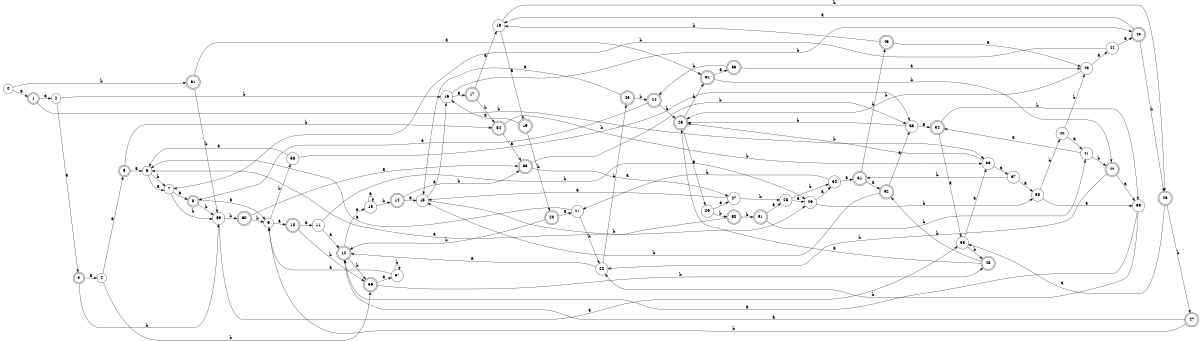 digraph n50_10 {
__start0 [label="" shape="none"];

rankdir=LR;
size="8,5";

s0 [style="filled", color="black", fillcolor="white" shape="circle", label="0"];
s1 [style="rounded,filled", color="black", fillcolor="white" shape="doublecircle", label="1"];
s2 [style="filled", color="black", fillcolor="white" shape="circle", label="2"];
s3 [style="rounded,filled", color="black", fillcolor="white" shape="doublecircle", label="3"];
s4 [style="filled", color="black", fillcolor="white" shape="circle", label="4"];
s5 [style="rounded,filled", color="black", fillcolor="white" shape="doublecircle", label="5"];
s6 [style="filled", color="black", fillcolor="white" shape="circle", label="6"];
s7 [style="filled", color="black", fillcolor="white" shape="circle", label="7"];
s8 [style="rounded,filled", color="black", fillcolor="white" shape="doublecircle", label="8"];
s9 [style="filled", color="black", fillcolor="white" shape="circle", label="9"];
s10 [style="rounded,filled", color="black", fillcolor="white" shape="doublecircle", label="10"];
s11 [style="filled", color="black", fillcolor="white" shape="circle", label="11"];
s12 [style="rounded,filled", color="black", fillcolor="white" shape="doublecircle", label="12"];
s13 [style="filled", color="black", fillcolor="white" shape="circle", label="13"];
s14 [style="rounded,filled", color="black", fillcolor="white" shape="doublecircle", label="14"];
s15 [style="filled", color="black", fillcolor="white" shape="circle", label="15"];
s16 [style="filled", color="black", fillcolor="white" shape="circle", label="16"];
s17 [style="rounded,filled", color="black", fillcolor="white" shape="doublecircle", label="17"];
s18 [style="filled", color="black", fillcolor="white" shape="circle", label="18"];
s19 [style="rounded,filled", color="black", fillcolor="white" shape="doublecircle", label="19"];
s20 [style="rounded,filled", color="black", fillcolor="white" shape="doublecircle", label="20"];
s21 [style="filled", color="black", fillcolor="white" shape="circle", label="21"];
s22 [style="filled", color="black", fillcolor="white" shape="circle", label="22"];
s23 [style="rounded,filled", color="black", fillcolor="white" shape="doublecircle", label="23"];
s24 [style="rounded,filled", color="black", fillcolor="white" shape="doublecircle", label="24"];
s25 [style="rounded,filled", color="black", fillcolor="white" shape="doublecircle", label="25"];
s26 [style="filled", color="black", fillcolor="white" shape="circle", label="26"];
s27 [style="filled", color="black", fillcolor="white" shape="circle", label="27"];
s28 [style="filled", color="black", fillcolor="white" shape="circle", label="28"];
s29 [style="filled", color="black", fillcolor="white" shape="circle", label="29"];
s30 [style="filled", color="black", fillcolor="white" shape="circle", label="30"];
s31 [style="rounded,filled", color="black", fillcolor="white" shape="doublecircle", label="31"];
s32 [style="rounded,filled", color="black", fillcolor="white" shape="doublecircle", label="32"];
s33 [style="filled", color="black", fillcolor="white" shape="circle", label="33"];
s34 [style="rounded,filled", color="black", fillcolor="white" shape="doublecircle", label="34"];
s35 [style="filled", color="black", fillcolor="white" shape="circle", label="35"];
s36 [style="filled", color="black", fillcolor="white" shape="circle", label="36"];
s37 [style="filled", color="black", fillcolor="white" shape="circle", label="37"];
s38 [style="filled", color="black", fillcolor="white" shape="circle", label="38"];
s39 [style="filled", color="black", fillcolor="white" shape="circle", label="39"];
s40 [style="filled", color="black", fillcolor="white" shape="circle", label="40"];
s41 [style="filled", color="black", fillcolor="white" shape="circle", label="41"];
s42 [style="rounded,filled", color="black", fillcolor="white" shape="doublecircle", label="42"];
s43 [style="filled", color="black", fillcolor="white" shape="circle", label="43"];
s44 [style="filled", color="black", fillcolor="white" shape="circle", label="44"];
s45 [style="rounded,filled", color="black", fillcolor="white" shape="doublecircle", label="45"];
s46 [style="rounded,filled", color="black", fillcolor="white" shape="doublecircle", label="46"];
s47 [style="rounded,filled", color="black", fillcolor="white" shape="doublecircle", label="47"];
s48 [style="rounded,filled", color="black", fillcolor="white" shape="doublecircle", label="48"];
s49 [style="rounded,filled", color="black", fillcolor="white" shape="doublecircle", label="49"];
s50 [style="rounded,filled", color="black", fillcolor="white" shape="doublecircle", label="50"];
s51 [style="rounded,filled", color="black", fillcolor="white" shape="doublecircle", label="51"];
s52 [style="rounded,filled", color="black", fillcolor="white" shape="doublecircle", label="52"];
s53 [style="rounded,filled", color="black", fillcolor="white" shape="doublecircle", label="53"];
s54 [style="rounded,filled", color="black", fillcolor="white" shape="doublecircle", label="54"];
s55 [style="rounded,filled", color="black", fillcolor="white" shape="doublecircle", label="55"];
s56 [style="rounded,filled", color="black", fillcolor="white" shape="doublecircle", label="56"];
s57 [style="filled", color="black", fillcolor="white" shape="circle", label="57"];
s58 [style="filled", color="black", fillcolor="white" shape="circle", label="58"];
s59 [style="filled", color="black", fillcolor="white" shape="circle", label="59"];
s60 [style="rounded,filled", color="black", fillcolor="white" shape="doublecircle", label="60"];
s61 [style="rounded,filled", color="black", fillcolor="white" shape="doublecircle", label="61"];
s0 -> s1 [label="a"];
s0 -> s61 [label="b"];
s1 -> s2 [label="a"];
s1 -> s36 [label="b"];
s2 -> s3 [label="a"];
s2 -> s16 [label="b"];
s3 -> s4 [label="a"];
s3 -> s59 [label="b"];
s4 -> s5 [label="a"];
s4 -> s56 [label="b"];
s5 -> s6 [label="a"];
s5 -> s54 [label="b"];
s6 -> s7 [label="a"];
s6 -> s7 [label="b"];
s7 -> s8 [label="a"];
s7 -> s59 [label="b"];
s8 -> s9 [label="a"];
s8 -> s59 [label="b"];
s9 -> s10 [label="a"];
s9 -> s58 [label="b"];
s10 -> s11 [label="a"];
s10 -> s56 [label="b"];
s11 -> s12 [label="a"];
s11 -> s29 [label="b"];
s12 -> s13 [label="a"];
s12 -> s56 [label="b"];
s13 -> s13 [label="a"];
s13 -> s14 [label="b"];
s14 -> s15 [label="a"];
s14 -> s55 [label="b"];
s15 -> s16 [label="a"];
s15 -> s29 [label="b"];
s16 -> s17 [label="a"];
s16 -> s45 [label="b"];
s17 -> s18 [label="a"];
s17 -> s54 [label="b"];
s18 -> s19 [label="a"];
s18 -> s46 [label="b"];
s19 -> s16 [label="a"];
s19 -> s20 [label="b"];
s20 -> s21 [label="a"];
s20 -> s12 [label="b"];
s21 -> s6 [label="a"];
s21 -> s22 [label="b"];
s22 -> s12 [label="a"];
s22 -> s23 [label="b"];
s23 -> s15 [label="a"];
s23 -> s24 [label="b"];
s24 -> s8 [label="a"];
s24 -> s25 [label="b"];
s25 -> s26 [label="a"];
s25 -> s52 [label="b"];
s26 -> s27 [label="a"];
s26 -> s50 [label="b"];
s27 -> s15 [label="a"];
s27 -> s28 [label="b"];
s28 -> s29 [label="a"];
s28 -> s30 [label="b"];
s29 -> s30 [label="a"];
s29 -> s38 [label="b"];
s30 -> s31 [label="a"];
s30 -> s21 [label="b"];
s31 -> s32 [label="a"];
s31 -> s49 [label="b"];
s32 -> s33 [label="a"];
s32 -> s15 [label="b"];
s33 -> s34 [label="a"];
s33 -> s25 [label="b"];
s34 -> s35 [label="a"];
s34 -> s39 [label="b"];
s35 -> s36 [label="a"];
s35 -> s48 [label="b"];
s36 -> s37 [label="a"];
s36 -> s25 [label="b"];
s37 -> s38 [label="a"];
s37 -> s31 [label="b"];
s38 -> s39 [label="a"];
s38 -> s40 [label="b"];
s39 -> s12 [label="a"];
s39 -> s22 [label="b"];
s40 -> s41 [label="a"];
s40 -> s43 [label="b"];
s41 -> s34 [label="a"];
s41 -> s42 [label="b"];
s42 -> s39 [label="a"];
s42 -> s22 [label="b"];
s43 -> s44 [label="a"];
s43 -> s25 [label="b"];
s44 -> s45 [label="a"];
s44 -> s7 [label="b"];
s45 -> s18 [label="a"];
s45 -> s46 [label="b"];
s46 -> s35 [label="a"];
s46 -> s47 [label="b"];
s47 -> s12 [label="a"];
s47 -> s9 [label="b"];
s48 -> s25 [label="a"];
s48 -> s32 [label="b"];
s49 -> s43 [label="a"];
s49 -> s18 [label="b"];
s50 -> s6 [label="a"];
s50 -> s51 [label="b"];
s51 -> s28 [label="a"];
s51 -> s41 [label="b"];
s52 -> s53 [label="a"];
s52 -> s42 [label="b"];
s53 -> s43 [label="a"];
s53 -> s24 [label="b"];
s54 -> s55 [label="a"];
s54 -> s36 [label="b"];
s55 -> s27 [label="a"];
s55 -> s33 [label="b"];
s56 -> s57 [label="a"];
s56 -> s48 [label="b"];
s57 -> s9 [label="a"];
s57 -> s57 [label="b"];
s58 -> s6 [label="a"];
s58 -> s33 [label="b"];
s59 -> s35 [label="a"];
s59 -> s60 [label="b"];
s60 -> s55 [label="a"];
s60 -> s9 [label="b"];
s61 -> s52 [label="a"];
s61 -> s59 [label="b"];

}
